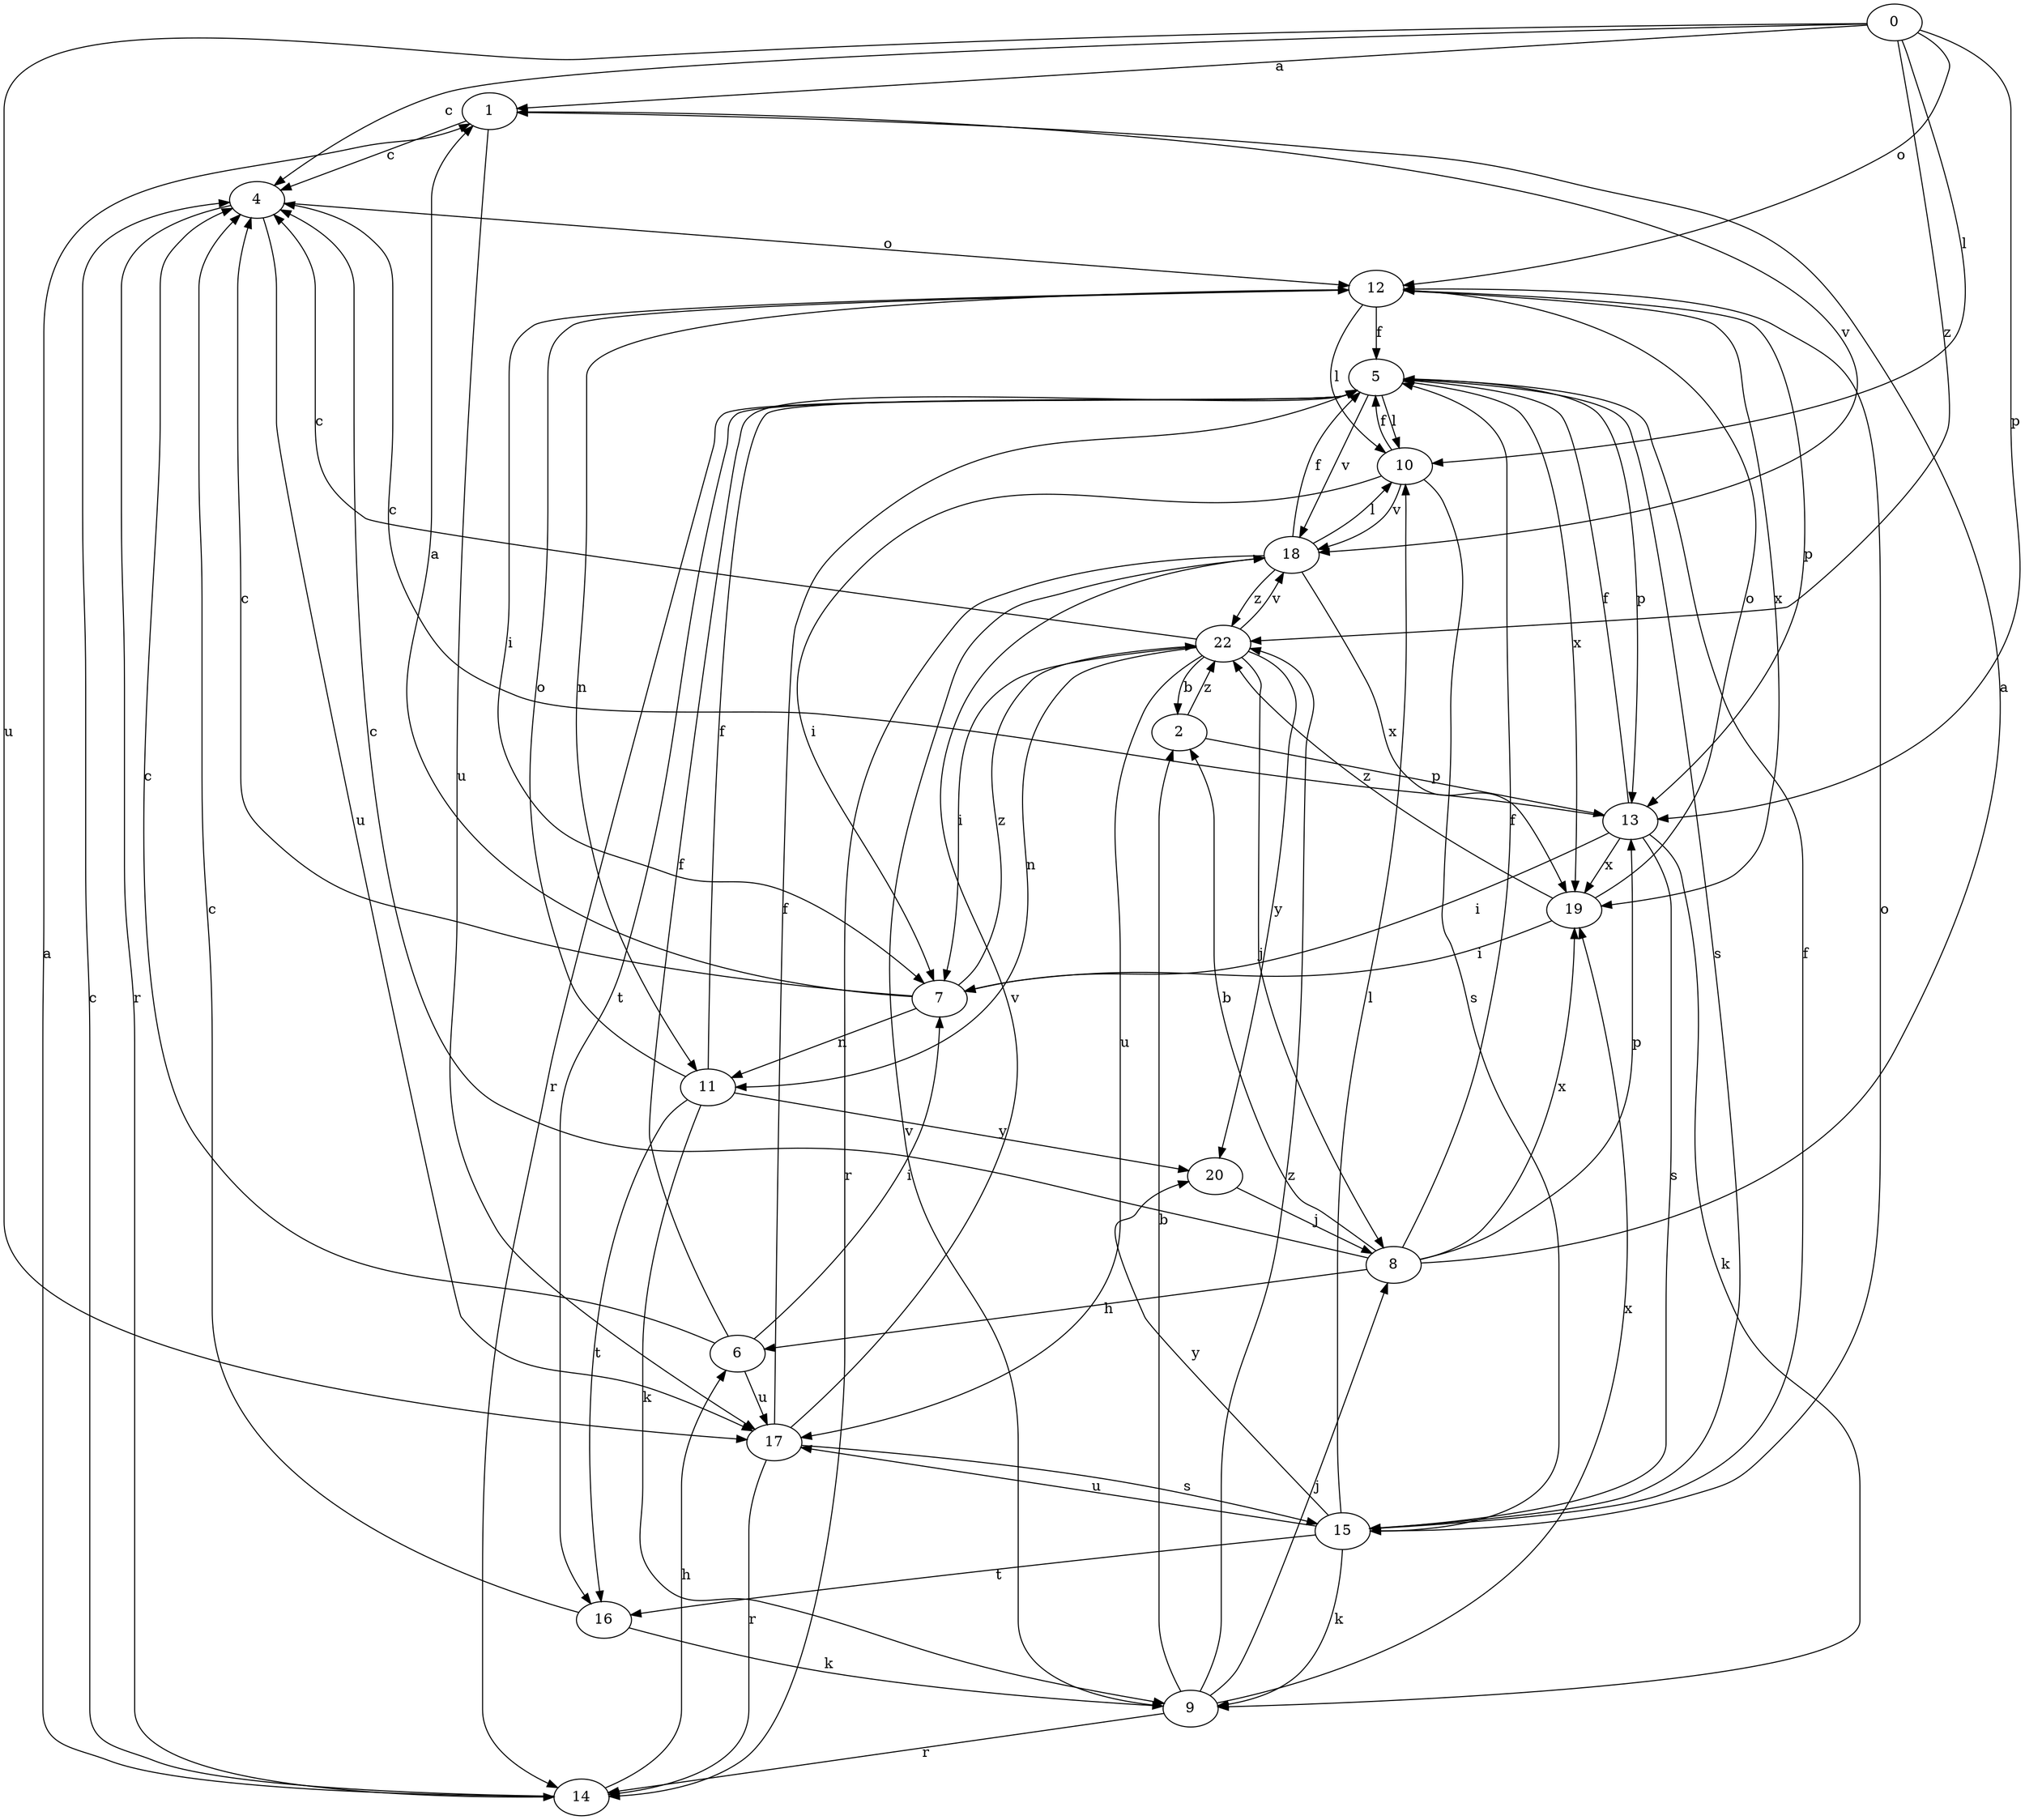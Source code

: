 strict digraph  {
0;
1;
2;
4;
5;
6;
7;
8;
9;
10;
11;
12;
13;
14;
15;
16;
17;
18;
19;
20;
22;
0 -> 1  [label=a];
0 -> 4  [label=c];
0 -> 10  [label=l];
0 -> 12  [label=o];
0 -> 13  [label=p];
0 -> 17  [label=u];
0 -> 22  [label=z];
1 -> 4  [label=c];
1 -> 17  [label=u];
1 -> 18  [label=v];
2 -> 13  [label=p];
2 -> 22  [label=z];
4 -> 12  [label=o];
4 -> 14  [label=r];
4 -> 17  [label=u];
5 -> 10  [label=l];
5 -> 13  [label=p];
5 -> 14  [label=r];
5 -> 15  [label=s];
5 -> 16  [label=t];
5 -> 18  [label=v];
5 -> 19  [label=x];
6 -> 4  [label=c];
6 -> 5  [label=f];
6 -> 7  [label=i];
6 -> 17  [label=u];
7 -> 1  [label=a];
7 -> 4  [label=c];
7 -> 11  [label=n];
7 -> 22  [label=z];
8 -> 1  [label=a];
8 -> 2  [label=b];
8 -> 4  [label=c];
8 -> 5  [label=f];
8 -> 6  [label=h];
8 -> 13  [label=p];
8 -> 19  [label=x];
9 -> 2  [label=b];
9 -> 8  [label=j];
9 -> 14  [label=r];
9 -> 18  [label=v];
9 -> 19  [label=x];
9 -> 22  [label=z];
10 -> 5  [label=f];
10 -> 7  [label=i];
10 -> 15  [label=s];
10 -> 18  [label=v];
11 -> 5  [label=f];
11 -> 9  [label=k];
11 -> 12  [label=o];
11 -> 16  [label=t];
11 -> 20  [label=y];
12 -> 5  [label=f];
12 -> 7  [label=i];
12 -> 10  [label=l];
12 -> 11  [label=n];
12 -> 13  [label=p];
12 -> 19  [label=x];
13 -> 4  [label=c];
13 -> 5  [label=f];
13 -> 7  [label=i];
13 -> 9  [label=k];
13 -> 15  [label=s];
13 -> 19  [label=x];
14 -> 1  [label=a];
14 -> 4  [label=c];
14 -> 6  [label=h];
15 -> 5  [label=f];
15 -> 9  [label=k];
15 -> 10  [label=l];
15 -> 12  [label=o];
15 -> 16  [label=t];
15 -> 17  [label=u];
15 -> 20  [label=y];
16 -> 4  [label=c];
16 -> 9  [label=k];
17 -> 5  [label=f];
17 -> 14  [label=r];
17 -> 15  [label=s];
17 -> 18  [label=v];
18 -> 5  [label=f];
18 -> 10  [label=l];
18 -> 14  [label=r];
18 -> 19  [label=x];
18 -> 22  [label=z];
19 -> 7  [label=i];
19 -> 12  [label=o];
19 -> 22  [label=z];
20 -> 8  [label=j];
22 -> 2  [label=b];
22 -> 4  [label=c];
22 -> 7  [label=i];
22 -> 8  [label=j];
22 -> 11  [label=n];
22 -> 17  [label=u];
22 -> 18  [label=v];
22 -> 20  [label=y];
}
